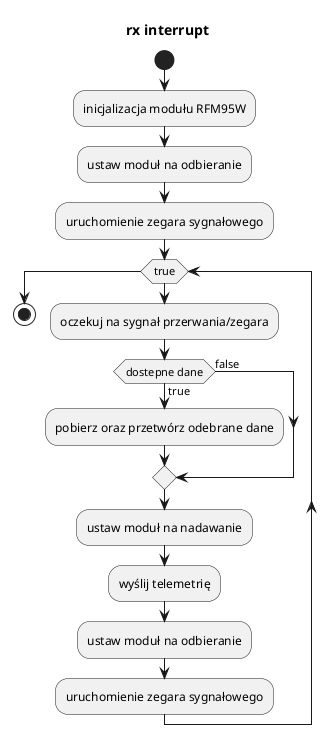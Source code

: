 @startuml
' scale 1920 width
' scale 1080 height
' !pragma useVerticalIf on 
title rx interrupt
start

:inicjalizacja modułu RFM95W;
:ustaw moduł na odbieranie;
:uruchomienie zegara sygnałowego;
while (true)
:oczekuj na sygnał przerwania/zegara;
if (dostepne dane) then (true)
    :pobierz oraz przetwórz odebrane dane;
else (false)
endif
:ustaw moduł na nadawanie;
:wyślij telemetrię;
:ustaw moduł na odbieranie;
:uruchomienie zegara sygnałowego;

endwhile

stop


@enduml